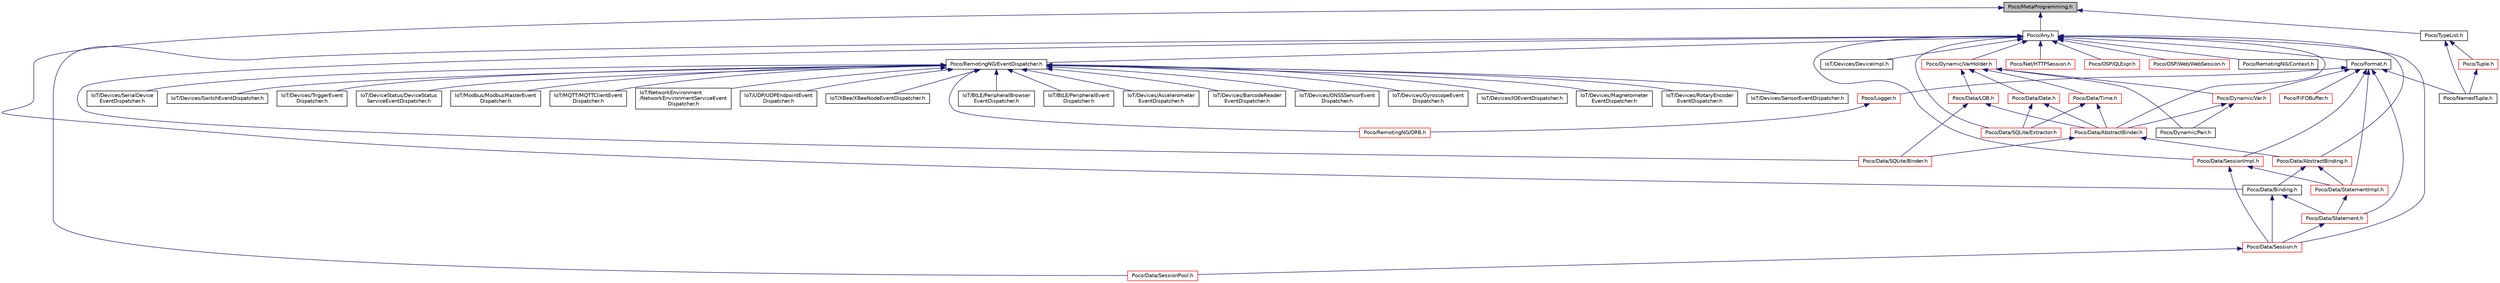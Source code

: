 digraph "Poco/MetaProgramming.h"
{
 // LATEX_PDF_SIZE
  edge [fontname="Helvetica",fontsize="10",labelfontname="Helvetica",labelfontsize="10"];
  node [fontname="Helvetica",fontsize="10",shape=record];
  Node1 [label="Poco/MetaProgramming.h",height=0.2,width=0.4,color="black", fillcolor="grey75", style="filled", fontcolor="black",tooltip=" "];
  Node1 -> Node2 [dir="back",color="midnightblue",fontsize="10",style="solid",fontname="Helvetica"];
  Node2 [label="Poco/Any.h",height=0.2,width=0.4,color="black", fillcolor="white", style="filled",URL="$Any_8h.html",tooltip=" "];
  Node2 -> Node3 [dir="back",color="midnightblue",fontsize="10",style="solid",fontname="Helvetica"];
  Node3 [label="Poco/Format.h",height=0.2,width=0.4,color="black", fillcolor="white", style="filled",URL="$Format_8h.html",tooltip=" "];
  Node3 -> Node4 [dir="back",color="midnightblue",fontsize="10",style="solid",fontname="Helvetica"];
  Node4 [label="Poco/Logger.h",height=0.2,width=0.4,color="red", fillcolor="white", style="filled",URL="$Logger_8h.html",tooltip=" "];
  Node4 -> Node34 [dir="back",color="midnightblue",fontsize="10",style="solid",fontname="Helvetica"];
  Node34 [label="Poco/RemotingNG/ORB.h",height=0.2,width=0.4,color="red", fillcolor="white", style="filled",URL="$ORB_8h.html",tooltip=" "];
  Node3 -> Node418 [dir="back",color="midnightblue",fontsize="10",style="solid",fontname="Helvetica"];
  Node418 [label="Poco/Dynamic/Var.h",height=0.2,width=0.4,color="red", fillcolor="white", style="filled",URL="$Var_8h.html",tooltip=" "];
  Node418 -> Node419 [dir="back",color="midnightblue",fontsize="10",style="solid",fontname="Helvetica"];
  Node419 [label="Poco/Data/AbstractBinder.h",height=0.2,width=0.4,color="red", fillcolor="white", style="filled",URL="$AbstractBinder_8h.html",tooltip=" "];
  Node419 -> Node420 [dir="back",color="midnightblue",fontsize="10",style="solid",fontname="Helvetica"];
  Node420 [label="Poco/Data/AbstractBinding.h",height=0.2,width=0.4,color="red", fillcolor="white", style="filled",URL="$AbstractBinding_8h.html",tooltip=" "];
  Node420 -> Node421 [dir="back",color="midnightblue",fontsize="10",style="solid",fontname="Helvetica"];
  Node421 [label="Poco/Data/StatementImpl.h",height=0.2,width=0.4,color="red", fillcolor="white", style="filled",URL="$StatementImpl_8h.html",tooltip=" "];
  Node421 -> Node398 [dir="back",color="midnightblue",fontsize="10",style="solid",fontname="Helvetica"];
  Node398 [label="Poco/Data/Statement.h",height=0.2,width=0.4,color="red", fillcolor="white", style="filled",URL="$Statement_8h.html",tooltip=" "];
  Node398 -> Node399 [dir="back",color="midnightblue",fontsize="10",style="solid",fontname="Helvetica"];
  Node399 [label="Poco/Data/Session.h",height=0.2,width=0.4,color="red", fillcolor="white", style="filled",URL="$Data_2Session_8h.html",tooltip=" "];
  Node399 -> Node406 [dir="back",color="midnightblue",fontsize="10",style="solid",fontname="Helvetica"];
  Node406 [label="Poco/Data/SessionPool.h",height=0.2,width=0.4,color="red", fillcolor="white", style="filled",URL="$SessionPool_8h.html",tooltip=" "];
  Node420 -> Node422 [dir="back",color="midnightblue",fontsize="10",style="solid",fontname="Helvetica"];
  Node422 [label="Poco/Data/Binding.h",height=0.2,width=0.4,color="black", fillcolor="white", style="filled",URL="$Binding_8h.html",tooltip=" "];
  Node422 -> Node398 [dir="back",color="midnightblue",fontsize="10",style="solid",fontname="Helvetica"];
  Node422 -> Node399 [dir="back",color="midnightblue",fontsize="10",style="solid",fontname="Helvetica"];
  Node419 -> Node428 [dir="back",color="midnightblue",fontsize="10",style="solid",fontname="Helvetica"];
  Node428 [label="Poco/Data/SQLite/Binder.h",height=0.2,width=0.4,color="red", fillcolor="white", style="filled",URL="$Binder_8h.html",tooltip=" "];
  Node418 -> Node439 [dir="back",color="midnightblue",fontsize="10",style="solid",fontname="Helvetica"];
  Node439 [label="Poco/Dynamic/Pair.h",height=0.2,width=0.4,color="black", fillcolor="white", style="filled",URL="$Pair_8h.html",tooltip=" "];
  Node3 -> Node451 [dir="back",color="midnightblue",fontsize="10",style="solid",fontname="Helvetica"];
  Node451 [label="Poco/Data/SessionImpl.h",height=0.2,width=0.4,color="red", fillcolor="white", style="filled",URL="$SessionImpl_8h.html",tooltip=" "];
  Node451 -> Node399 [dir="back",color="midnightblue",fontsize="10",style="solid",fontname="Helvetica"];
  Node451 -> Node421 [dir="back",color="midnightblue",fontsize="10",style="solid",fontname="Helvetica"];
  Node3 -> Node421 [dir="back",color="midnightblue",fontsize="10",style="solid",fontname="Helvetica"];
  Node3 -> Node398 [dir="back",color="midnightblue",fontsize="10",style="solid",fontname="Helvetica"];
  Node3 -> Node333 [dir="back",color="midnightblue",fontsize="10",style="solid",fontname="Helvetica"];
  Node333 [label="Poco/FIFOBuffer.h",height=0.2,width=0.4,color="red", fillcolor="white", style="filled",URL="$FIFOBuffer_8h.html",tooltip=" "];
  Node3 -> Node438 [dir="back",color="midnightblue",fontsize="10",style="solid",fontname="Helvetica"];
  Node438 [label="Poco/NamedTuple.h",height=0.2,width=0.4,color="black", fillcolor="white", style="filled",URL="$NamedTuple_8h.html",tooltip=" "];
  Node2 -> Node457 [dir="back",color="midnightblue",fontsize="10",style="solid",fontname="Helvetica"];
  Node457 [label="Poco/RemotingNG/EventDispatcher.h",height=0.2,width=0.4,color="black", fillcolor="white", style="filled",URL="$RemotingNG_2EventDispatcher_8h.html",tooltip=" "];
  Node457 -> Node29 [dir="back",color="midnightblue",fontsize="10",style="solid",fontname="Helvetica"];
  Node29 [label="IoT/BtLE/PeripheralBrowser\lEventDispatcher.h",height=0.2,width=0.4,color="black", fillcolor="white", style="filled",URL="$PeripheralBrowserEventDispatcher_8h.html",tooltip=" "];
  Node457 -> Node34 [dir="back",color="midnightblue",fontsize="10",style="solid",fontname="Helvetica"];
  Node457 -> Node20 [dir="back",color="midnightblue",fontsize="10",style="solid",fontname="Helvetica"];
  Node20 [label="IoT/BtLE/PeripheralEvent\lDispatcher.h",height=0.2,width=0.4,color="black", fillcolor="white", style="filled",URL="$PeripheralEventDispatcher_8h.html",tooltip=" "];
  Node457 -> Node62 [dir="back",color="midnightblue",fontsize="10",style="solid",fontname="Helvetica"];
  Node62 [label="IoT/Devices/Accelerometer\lEventDispatcher.h",height=0.2,width=0.4,color="black", fillcolor="white", style="filled",URL="$AccelerometerEventDispatcher_8h.html",tooltip=" "];
  Node457 -> Node67 [dir="back",color="midnightblue",fontsize="10",style="solid",fontname="Helvetica"];
  Node67 [label="IoT/Devices/BarcodeReader\lEventDispatcher.h",height=0.2,width=0.4,color="black", fillcolor="white", style="filled",URL="$BarcodeReaderEventDispatcher_8h.html",tooltip=" "];
  Node457 -> Node75 [dir="back",color="midnightblue",fontsize="10",style="solid",fontname="Helvetica"];
  Node75 [label="IoT/Devices/GNSSSensorEvent\lDispatcher.h",height=0.2,width=0.4,color="black", fillcolor="white", style="filled",URL="$GNSSSensorEventDispatcher_8h.html",tooltip=" "];
  Node457 -> Node84 [dir="back",color="midnightblue",fontsize="10",style="solid",fontname="Helvetica"];
  Node84 [label="IoT/Devices/GyroscopeEvent\lDispatcher.h",height=0.2,width=0.4,color="black", fillcolor="white", style="filled",URL="$GyroscopeEventDispatcher_8h.html",tooltip=" "];
  Node457 -> Node91 [dir="back",color="midnightblue",fontsize="10",style="solid",fontname="Helvetica"];
  Node91 [label="IoT/Devices/IOEventDispatcher.h",height=0.2,width=0.4,color="black", fillcolor="white", style="filled",URL="$IOEventDispatcher_8h.html",tooltip=" "];
  Node457 -> Node96 [dir="back",color="midnightblue",fontsize="10",style="solid",fontname="Helvetica"];
  Node96 [label="IoT/Devices/Magnetometer\lEventDispatcher.h",height=0.2,width=0.4,color="black", fillcolor="white", style="filled",URL="$MagnetometerEventDispatcher_8h.html",tooltip=" "];
  Node457 -> Node103 [dir="back",color="midnightblue",fontsize="10",style="solid",fontname="Helvetica"];
  Node103 [label="IoT/Devices/RotaryEncoder\lEventDispatcher.h",height=0.2,width=0.4,color="black", fillcolor="white", style="filled",URL="$RotaryEncoderEventDispatcher_8h.html",tooltip=" "];
  Node457 -> Node108 [dir="back",color="midnightblue",fontsize="10",style="solid",fontname="Helvetica"];
  Node108 [label="IoT/Devices/SensorEventDispatcher.h",height=0.2,width=0.4,color="black", fillcolor="white", style="filled",URL="$SensorEventDispatcher_8h.html",tooltip=" "];
  Node457 -> Node113 [dir="back",color="midnightblue",fontsize="10",style="solid",fontname="Helvetica"];
  Node113 [label="IoT/Devices/SerialDevice\lEventDispatcher.h",height=0.2,width=0.4,color="black", fillcolor="white", style="filled",URL="$SerialDeviceEventDispatcher_8h.html",tooltip=" "];
  Node457 -> Node118 [dir="back",color="midnightblue",fontsize="10",style="solid",fontname="Helvetica"];
  Node118 [label="IoT/Devices/SwitchEventDispatcher.h",height=0.2,width=0.4,color="black", fillcolor="white", style="filled",URL="$SwitchEventDispatcher_8h.html",tooltip=" "];
  Node457 -> Node123 [dir="back",color="midnightblue",fontsize="10",style="solid",fontname="Helvetica"];
  Node123 [label="IoT/Devices/TriggerEvent\lDispatcher.h",height=0.2,width=0.4,color="black", fillcolor="white", style="filled",URL="$TriggerEventDispatcher_8h.html",tooltip=" "];
  Node457 -> Node132 [dir="back",color="midnightblue",fontsize="10",style="solid",fontname="Helvetica"];
  Node132 [label="IoT/DeviceStatus/DeviceStatus\lServiceEventDispatcher.h",height=0.2,width=0.4,color="black", fillcolor="white", style="filled",URL="$DeviceStatusServiceEventDispatcher_8h.html",tooltip=" "];
  Node457 -> Node141 [dir="back",color="midnightblue",fontsize="10",style="solid",fontname="Helvetica"];
  Node141 [label="IoT/Modbus/ModbusMasterEvent\lDispatcher.h",height=0.2,width=0.4,color="black", fillcolor="white", style="filled",URL="$ModbusMasterEventDispatcher_8h.html",tooltip=" "];
  Node457 -> Node209 [dir="back",color="midnightblue",fontsize="10",style="solid",fontname="Helvetica"];
  Node209 [label="IoT/MQTT/MQTTClientEvent\lDispatcher.h",height=0.2,width=0.4,color="black", fillcolor="white", style="filled",URL="$MQTTClientEventDispatcher_8h.html",tooltip=" "];
  Node457 -> Node232 [dir="back",color="midnightblue",fontsize="10",style="solid",fontname="Helvetica"];
  Node232 [label="IoT/NetworkEnvironment\l/NetworkEnvironmentServiceEvent\lDispatcher.h",height=0.2,width=0.4,color="black", fillcolor="white", style="filled",URL="$NetworkEnvironmentServiceEventDispatcher_8h.html",tooltip=" "];
  Node457 -> Node243 [dir="back",color="midnightblue",fontsize="10",style="solid",fontname="Helvetica"];
  Node243 [label="IoT/UDP/UDPEndpointEvent\lDispatcher.h",height=0.2,width=0.4,color="black", fillcolor="white", style="filled",URL="$UDPEndpointEventDispatcher_8h.html",tooltip=" "];
  Node457 -> Node307 [dir="back",color="midnightblue",fontsize="10",style="solid",fontname="Helvetica"];
  Node307 [label="IoT/XBee/XBeeNodeEventDispatcher.h",height=0.2,width=0.4,color="black", fillcolor="white", style="filled",URL="$XBeeNodeEventDispatcher_8h.html",tooltip=" "];
  Node2 -> Node458 [dir="back",color="midnightblue",fontsize="10",style="solid",fontname="Helvetica"];
  Node458 [label="IoT/Devices/DeviceImpl.h",height=0.2,width=0.4,color="black", fillcolor="white", style="filled",URL="$DeviceImpl_8h.html",tooltip=" "];
  Node2 -> Node459 [dir="back",color="midnightblue",fontsize="10",style="solid",fontname="Helvetica"];
  Node459 [label="Poco/Dynamic/VarHolder.h",height=0.2,width=0.4,color="red", fillcolor="white", style="filled",URL="$VarHolder_8h.html",tooltip=" "];
  Node459 -> Node460 [dir="back",color="midnightblue",fontsize="10",style="solid",fontname="Helvetica"];
  Node460 [label="Poco/Data/Date.h",height=0.2,width=0.4,color="red", fillcolor="white", style="filled",URL="$Date_8h.html",tooltip=" "];
  Node460 -> Node419 [dir="back",color="midnightblue",fontsize="10",style="solid",fontname="Helvetica"];
  Node460 -> Node409 [dir="back",color="midnightblue",fontsize="10",style="solid",fontname="Helvetica"];
  Node409 [label="Poco/Data/SQLite/Extractor.h",height=0.2,width=0.4,color="red", fillcolor="white", style="filled",URL="$Extractor_8h.html",tooltip=" "];
  Node459 -> Node461 [dir="back",color="midnightblue",fontsize="10",style="solid",fontname="Helvetica"];
  Node461 [label="Poco/Data/Time.h",height=0.2,width=0.4,color="red", fillcolor="white", style="filled",URL="$Time_8h.html",tooltip=" "];
  Node461 -> Node419 [dir="back",color="midnightblue",fontsize="10",style="solid",fontname="Helvetica"];
  Node461 -> Node409 [dir="back",color="midnightblue",fontsize="10",style="solid",fontname="Helvetica"];
  Node459 -> Node462 [dir="back",color="midnightblue",fontsize="10",style="solid",fontname="Helvetica"];
  Node462 [label="Poco/Data/LOB.h",height=0.2,width=0.4,color="red", fillcolor="white", style="filled",URL="$LOB_8h.html",tooltip=" "];
  Node462 -> Node419 [dir="back",color="midnightblue",fontsize="10",style="solid",fontname="Helvetica"];
  Node462 -> Node428 [dir="back",color="midnightblue",fontsize="10",style="solid",fontname="Helvetica"];
  Node459 -> Node418 [dir="back",color="midnightblue",fontsize="10",style="solid",fontname="Helvetica"];
  Node459 -> Node439 [dir="back",color="midnightblue",fontsize="10",style="solid",fontname="Helvetica"];
  Node2 -> Node419 [dir="back",color="midnightblue",fontsize="10",style="solid",fontname="Helvetica"];
  Node2 -> Node420 [dir="back",color="midnightblue",fontsize="10",style="solid",fontname="Helvetica"];
  Node2 -> Node451 [dir="back",color="midnightblue",fontsize="10",style="solid",fontname="Helvetica"];
  Node2 -> Node399 [dir="back",color="midnightblue",fontsize="10",style="solid",fontname="Helvetica"];
  Node2 -> Node406 [dir="back",color="midnightblue",fontsize="10",style="solid",fontname="Helvetica"];
  Node2 -> Node428 [dir="back",color="midnightblue",fontsize="10",style="solid",fontname="Helvetica"];
  Node2 -> Node409 [dir="back",color="midnightblue",fontsize="10",style="solid",fontname="Helvetica"];
  Node2 -> Node341 [dir="back",color="midnightblue",fontsize="10",style="solid",fontname="Helvetica"];
  Node341 [label="Poco/Net/HTTPSession.h",height=0.2,width=0.4,color="red", fillcolor="white", style="filled",URL="$HTTPSession_8h.html",tooltip=" "];
  Node2 -> Node469 [dir="back",color="midnightblue",fontsize="10",style="solid",fontname="Helvetica"];
  Node469 [label="Poco/OSP/QLExpr.h",height=0.2,width=0.4,color="red", fillcolor="white", style="filled",URL="$QLExpr_8h.html",tooltip=" "];
  Node2 -> Node260 [dir="back",color="midnightblue",fontsize="10",style="solid",fontname="Helvetica"];
  Node260 [label="Poco/OSP/Web/WebSession.h",height=0.2,width=0.4,color="red", fillcolor="white", style="filled",URL="$WebSession_8h.html",tooltip=" "];
  Node2 -> Node471 [dir="back",color="midnightblue",fontsize="10",style="solid",fontname="Helvetica"];
  Node471 [label="Poco/RemotingNG/Context.h",height=0.2,width=0.4,color="black", fillcolor="white", style="filled",URL="$RemotingNG_2Context_8h.html",tooltip=" "];
  Node1 -> Node472 [dir="back",color="midnightblue",fontsize="10",style="solid",fontname="Helvetica"];
  Node472 [label="Poco/TypeList.h",height=0.2,width=0.4,color="black", fillcolor="white", style="filled",URL="$TypeList_8h.html",tooltip=" "];
  Node472 -> Node473 [dir="back",color="midnightblue",fontsize="10",style="solid",fontname="Helvetica"];
  Node473 [label="Poco/Tuple.h",height=0.2,width=0.4,color="red", fillcolor="white", style="filled",URL="$Tuple_8h.html",tooltip=" "];
  Node473 -> Node438 [dir="back",color="midnightblue",fontsize="10",style="solid",fontname="Helvetica"];
  Node472 -> Node438 [dir="back",color="midnightblue",fontsize="10",style="solid",fontname="Helvetica"];
  Node1 -> Node422 [dir="back",color="midnightblue",fontsize="10",style="solid",fontname="Helvetica"];
}
